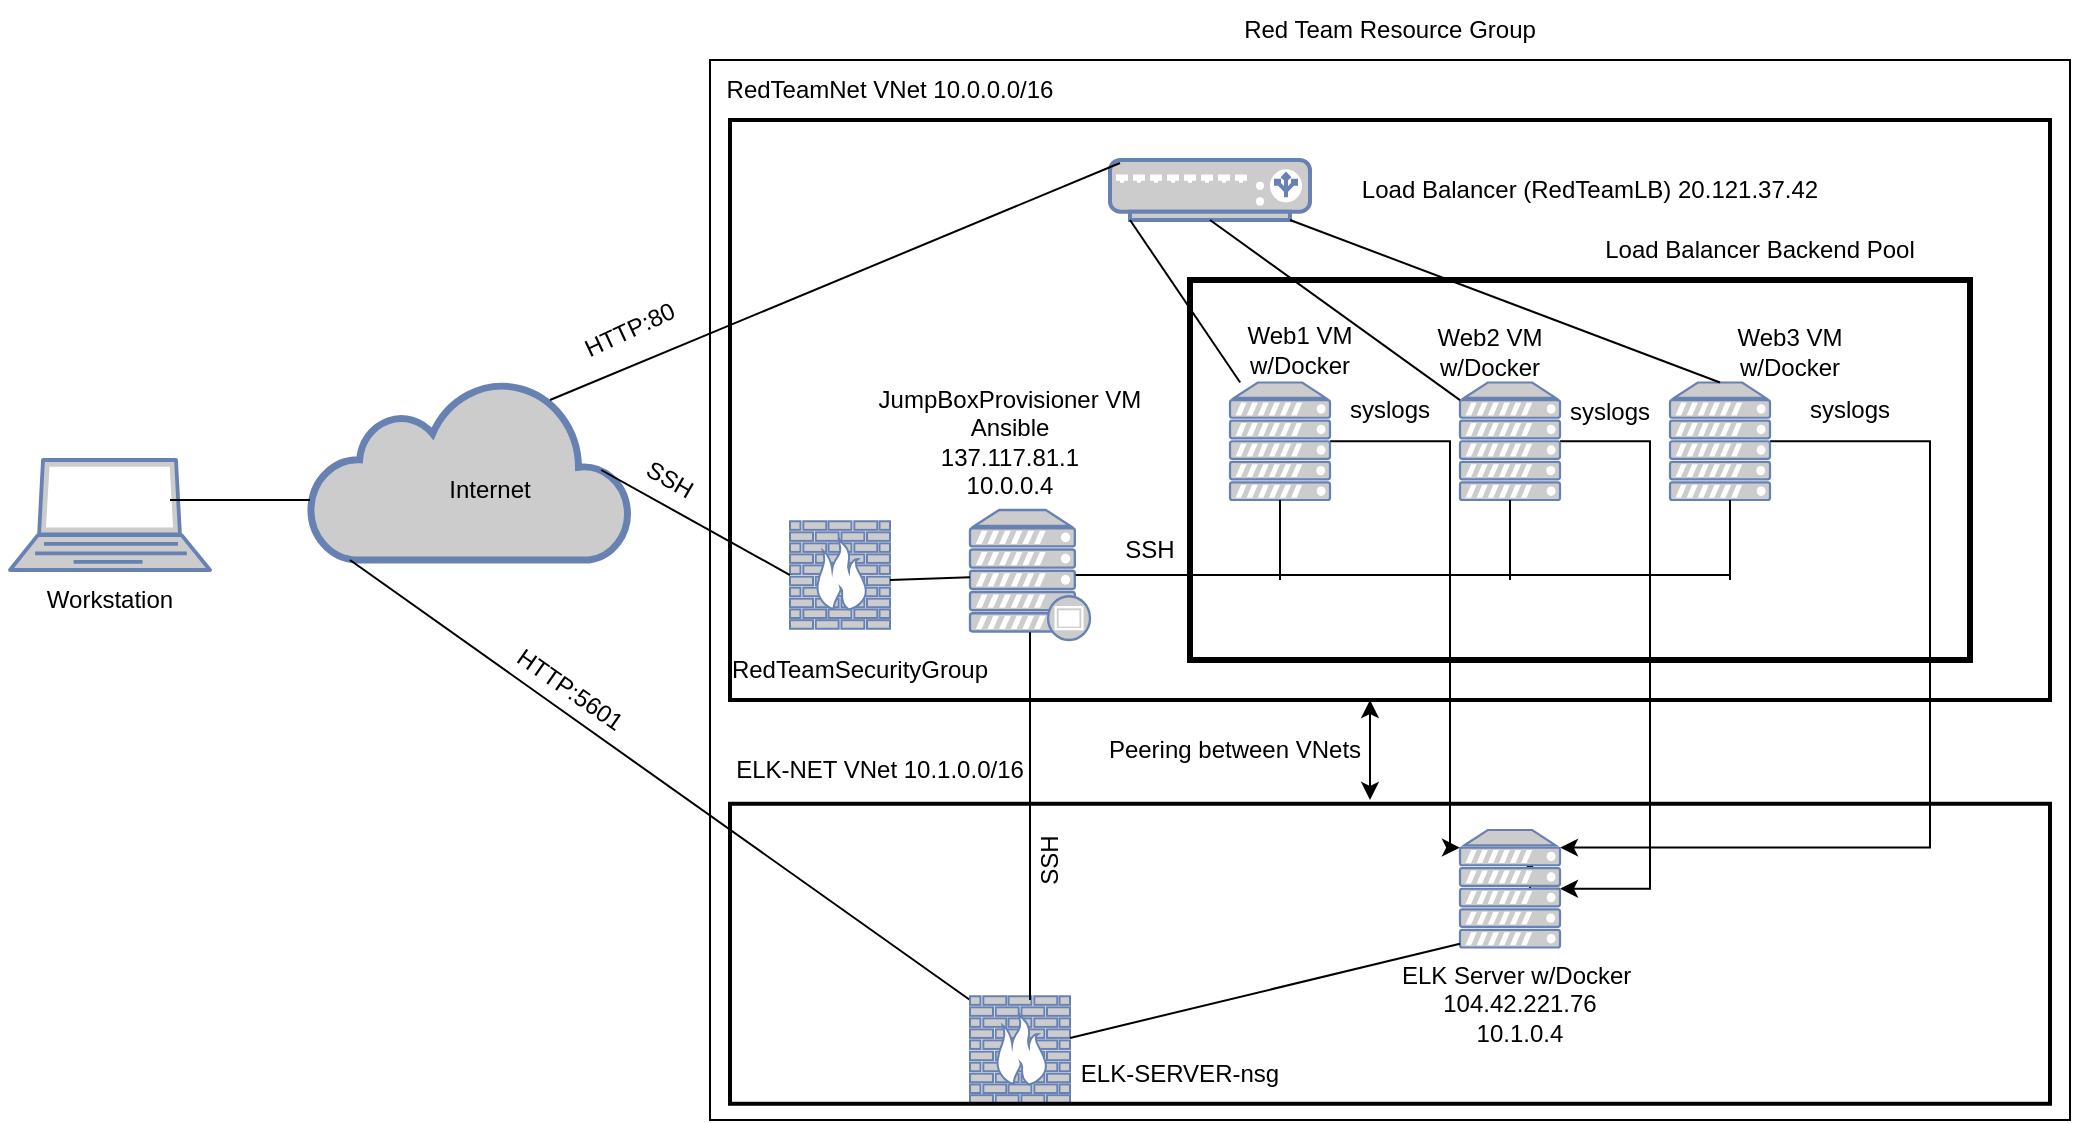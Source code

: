 <mxfile version="15.9.4" type="device"><diagram id="HUrHB--n2hakSX6Dq5rJ" name="Page-2"><mxGraphModel dx="1888" dy="1621" grid="1" gridSize="10" guides="1" tooltips="1" connect="1" arrows="1" fold="1" page="1" pageScale="1" pageWidth="850" pageHeight="1100" math="0" shadow="0"><root><mxCell id="uXVj5OosGhm--CCWw_4j-0"/><mxCell id="uXVj5OosGhm--CCWw_4j-1" parent="uXVj5OosGhm--CCWw_4j-0"/><mxCell id="OC7L8NC5acx4SqRDY4nD-0" value="" style="rounded=0;whiteSpace=wrap;html=1;fillColor=none;" parent="uXVj5OosGhm--CCWw_4j-1" vertex="1"><mxGeometry x="160" y="-80" width="680" height="530" as="geometry"/></mxCell><mxCell id="OC7L8NC5acx4SqRDY4nD-2" value="" style="rounded=0;whiteSpace=wrap;html=1;fillColor=none;strokeWidth=2;" parent="uXVj5OosGhm--CCWw_4j-1" vertex="1"><mxGeometry x="170" y="-50" width="660" height="290" as="geometry"/></mxCell><mxCell id="Rto4sZghwEUdUfGP_m4p-61" value="" style="fontColor=#0066CC;verticalAlign=top;verticalLabelPosition=bottom;labelPosition=center;align=center;html=1;outlineConnect=0;fillColor=#CCCCCC;strokeColor=#6881B3;gradientColor=none;gradientDirection=north;strokeWidth=2;shape=mxgraph.networks.proxy_server;" parent="uXVj5OosGhm--CCWw_4j-1" vertex="1"><mxGeometry x="290" y="145" width="60" height="65" as="geometry"/></mxCell><mxCell id="wJ2Mn1t1ukvCCgAWFMEt-35" style="edgeStyle=orthogonalEdgeStyle;rounded=0;orthogonalLoop=1;jettySize=auto;html=1;exitX=1;exitY=0.5;exitDx=0;exitDy=0;exitPerimeter=0;entryX=0;entryY=0.15;entryDx=0;entryDy=0;entryPerimeter=0;" edge="1" parent="uXVj5OosGhm--CCWw_4j-1" source="Rto4sZghwEUdUfGP_m4p-63" target="Rto4sZghwEUdUfGP_m4p-67"><mxGeometry relative="1" as="geometry"><Array as="points"><mxPoint x="530" y="111"/><mxPoint x="530" y="314"/></Array></mxGeometry></mxCell><mxCell id="Rto4sZghwEUdUfGP_m4p-63" value="" style="fontColor=#0066CC;verticalAlign=top;verticalLabelPosition=bottom;labelPosition=center;align=center;html=1;outlineConnect=0;fillColor=#CCCCCC;strokeColor=#6881B3;gradientColor=none;gradientDirection=north;strokeWidth=2;shape=mxgraph.networks.server;" parent="uXVj5OosGhm--CCWw_4j-1" vertex="1"><mxGeometry x="420" y="81.25" width="50" height="58.75" as="geometry"/></mxCell><mxCell id="wJ2Mn1t1ukvCCgAWFMEt-32" style="edgeStyle=orthogonalEdgeStyle;rounded=0;orthogonalLoop=1;jettySize=auto;html=1;exitX=1;exitY=0.5;exitDx=0;exitDy=0;exitPerimeter=0;entryX=1;entryY=0.5;entryDx=0;entryDy=0;entryPerimeter=0;" edge="1" parent="uXVj5OosGhm--CCWw_4j-1" source="Rto4sZghwEUdUfGP_m4p-64" target="Rto4sZghwEUdUfGP_m4p-67"><mxGeometry relative="1" as="geometry"><Array as="points"><mxPoint x="630" y="111"/><mxPoint x="630" y="334"/></Array></mxGeometry></mxCell><mxCell id="Rto4sZghwEUdUfGP_m4p-64" value="" style="fontColor=#0066CC;verticalAlign=top;verticalLabelPosition=bottom;labelPosition=center;align=center;html=1;outlineConnect=0;fillColor=#CCCCCC;strokeColor=#6881B3;gradientColor=none;gradientDirection=north;strokeWidth=2;shape=mxgraph.networks.server;" parent="uXVj5OosGhm--CCWw_4j-1" vertex="1"><mxGeometry x="535" y="81.25" width="50" height="58.75" as="geometry"/></mxCell><mxCell id="wJ2Mn1t1ukvCCgAWFMEt-28" style="edgeStyle=orthogonalEdgeStyle;rounded=0;orthogonalLoop=1;jettySize=auto;html=1;exitX=1;exitY=0.5;exitDx=0;exitDy=0;exitPerimeter=0;entryX=0.606;entryY=0.25;entryDx=0;entryDy=0;entryPerimeter=0;startArrow=none;" edge="1" parent="uXVj5OosGhm--CCWw_4j-1" source="Rto4sZghwEUdUfGP_m4p-67"><mxGeometry relative="1" as="geometry"><mxPoint x="569.96" y="320" as="targetPoint"/></mxGeometry></mxCell><mxCell id="wJ2Mn1t1ukvCCgAWFMEt-34" style="edgeStyle=orthogonalEdgeStyle;rounded=0;orthogonalLoop=1;jettySize=auto;html=1;exitX=1;exitY=0.5;exitDx=0;exitDy=0;exitPerimeter=0;entryX=1;entryY=0.15;entryDx=0;entryDy=0;entryPerimeter=0;" edge="1" parent="uXVj5OosGhm--CCWw_4j-1" source="Rto4sZghwEUdUfGP_m4p-65" target="Rto4sZghwEUdUfGP_m4p-67"><mxGeometry relative="1" as="geometry"><Array as="points"><mxPoint x="770" y="111"/><mxPoint x="770" y="314"/></Array></mxGeometry></mxCell><mxCell id="Rto4sZghwEUdUfGP_m4p-65" value="" style="fontColor=#0066CC;verticalAlign=top;verticalLabelPosition=bottom;labelPosition=center;align=center;html=1;outlineConnect=0;fillColor=#CCCCCC;strokeColor=#6881B3;gradientColor=none;gradientDirection=north;strokeWidth=2;shape=mxgraph.networks.server;" parent="uXVj5OosGhm--CCWw_4j-1" vertex="1"><mxGeometry x="640" y="81.25" width="50" height="58.75" as="geometry"/></mxCell><mxCell id="Rto4sZghwEUdUfGP_m4p-68" value="" style="fontColor=#0066CC;verticalAlign=top;verticalLabelPosition=bottom;labelPosition=center;align=center;html=1;outlineConnect=0;fillColor=#CCCCCC;strokeColor=#6881B3;gradientColor=none;gradientDirection=north;strokeWidth=2;shape=mxgraph.networks.load_balancer;" parent="uXVj5OosGhm--CCWw_4j-1" vertex="1"><mxGeometry x="360" y="-30" width="100" height="30" as="geometry"/></mxCell><mxCell id="wJ2Mn1t1ukvCCgAWFMEt-1" value="" style="fontColor=#0066CC;verticalAlign=top;verticalLabelPosition=bottom;labelPosition=center;align=center;html=1;outlineConnect=0;fillColor=#CCCCCC;strokeColor=#6881B3;gradientColor=none;gradientDirection=north;strokeWidth=2;shape=mxgraph.networks.firewall;" vertex="1" parent="uXVj5OosGhm--CCWw_4j-1"><mxGeometry x="200" y="150.63" width="50" height="53.75" as="geometry"/></mxCell><mxCell id="wJ2Mn1t1ukvCCgAWFMEt-2" value="" style="html=1;outlineConnect=0;fillColor=#CCCCCC;strokeColor=#6881B3;gradientColor=none;gradientDirection=north;strokeWidth=2;shape=mxgraph.networks.cloud;fontColor=#ffffff;" vertex="1" parent="uXVj5OosGhm--CCWw_4j-1"><mxGeometry x="-40" y="80" width="160" height="90" as="geometry"/></mxCell><mxCell id="wJ2Mn1t1ukvCCgAWFMEt-3" value="" style="fontColor=#0066CC;verticalAlign=top;verticalLabelPosition=bottom;labelPosition=center;align=center;html=1;outlineConnect=0;fillColor=#CCCCCC;strokeColor=#6881B3;gradientColor=none;gradientDirection=north;strokeWidth=2;shape=mxgraph.networks.laptop;" vertex="1" parent="uXVj5OosGhm--CCWw_4j-1"><mxGeometry x="-190" y="120" width="100" height="55" as="geometry"/></mxCell><mxCell id="wJ2Mn1t1ukvCCgAWFMEt-6" value="" style="endArrow=none;html=1;rounded=0;entryX=0;entryY=0.5;entryDx=0;entryDy=0;entryPerimeter=0;exitX=0.91;exitY=0.5;exitDx=0;exitDy=0;exitPerimeter=0;" edge="1" parent="uXVj5OosGhm--CCWw_4j-1" source="wJ2Mn1t1ukvCCgAWFMEt-2" target="wJ2Mn1t1ukvCCgAWFMEt-1"><mxGeometry width="50" height="50" relative="1" as="geometry"><mxPoint x="70" y="83" as="sourcePoint"/><mxPoint x="120" y="40" as="targetPoint"/></mxGeometry></mxCell><mxCell id="wJ2Mn1t1ukvCCgAWFMEt-10" value="" style="endArrow=classic;startArrow=classic;html=1;rounded=0;" edge="1" parent="uXVj5OosGhm--CCWw_4j-1"><mxGeometry width="50" height="50" relative="1" as="geometry"><mxPoint x="490" y="290" as="sourcePoint"/><mxPoint x="490" y="240" as="targetPoint"/></mxGeometry></mxCell><mxCell id="wJ2Mn1t1ukvCCgAWFMEt-12" value="Peering between VNets" style="text;html=1;strokeColor=none;fillColor=none;align=center;verticalAlign=middle;whiteSpace=wrap;rounded=0;" vertex="1" parent="uXVj5OosGhm--CCWw_4j-1"><mxGeometry x="340" y="250" width="165" height="30" as="geometry"/></mxCell><mxCell id="wJ2Mn1t1ukvCCgAWFMEt-14" value="" style="endArrow=none;html=1;rounded=0;" edge="1" parent="uXVj5OosGhm--CCWw_4j-1"><mxGeometry width="50" height="50" relative="1" as="geometry"><mxPoint x="290" y="390" as="sourcePoint"/><mxPoint x="-20" y="170" as="targetPoint"/></mxGeometry></mxCell><mxCell id="wJ2Mn1t1ukvCCgAWFMEt-15" value="" style="endArrow=none;html=1;rounded=0;entryX=0.05;entryY=0.05;entryDx=0;entryDy=0;entryPerimeter=0;" edge="1" parent="uXVj5OosGhm--CCWw_4j-1" target="Rto4sZghwEUdUfGP_m4p-68"><mxGeometry width="50" height="50" relative="1" as="geometry"><mxPoint x="80" y="90" as="sourcePoint"/><mxPoint x="130" y="40" as="targetPoint"/></mxGeometry></mxCell><mxCell id="wJ2Mn1t1ukvCCgAWFMEt-16" value="" style="endArrow=none;html=1;rounded=0;" edge="1" parent="uXVj5OosGhm--CCWw_4j-1" source="Rto4sZghwEUdUfGP_m4p-63"><mxGeometry width="50" height="50" relative="1" as="geometry"><mxPoint x="320" y="50" as="sourcePoint"/><mxPoint x="370" as="targetPoint"/></mxGeometry></mxCell><mxCell id="wJ2Mn1t1ukvCCgAWFMEt-18" value="" style="endArrow=none;html=1;rounded=0;entryX=0;entryY=0.15;entryDx=0;entryDy=0;entryPerimeter=0;" edge="1" parent="uXVj5OosGhm--CCWw_4j-1" target="Rto4sZghwEUdUfGP_m4p-64"><mxGeometry width="50" height="50" relative="1" as="geometry"><mxPoint x="410" as="sourcePoint"/><mxPoint x="460" y="-50" as="targetPoint"/></mxGeometry></mxCell><mxCell id="wJ2Mn1t1ukvCCgAWFMEt-19" value="" style="endArrow=none;html=1;rounded=0;entryX=0.5;entryY=0;entryDx=0;entryDy=0;entryPerimeter=0;" edge="1" parent="uXVj5OosGhm--CCWw_4j-1" target="Rto4sZghwEUdUfGP_m4p-65"><mxGeometry width="50" height="50" relative="1" as="geometry"><mxPoint x="450" as="sourcePoint"/><mxPoint x="500" y="-50" as="targetPoint"/></mxGeometry></mxCell><mxCell id="wJ2Mn1t1ukvCCgAWFMEt-22" value="" style="endArrow=none;html=1;rounded=0;exitX=0.88;exitY=0.5;exitDx=0;exitDy=0;exitPerimeter=0;entryX=0.897;entryY=0.809;entryDx=0;entryDy=0;entryPerimeter=0;" edge="1" parent="uXVj5OosGhm--CCWw_4j-1" source="Rto4sZghwEUdUfGP_m4p-61"><mxGeometry width="50" height="50" relative="1" as="geometry"><mxPoint x="400" y="220" as="sourcePoint"/><mxPoint x="670.13" y="177.53" as="targetPoint"/></mxGeometry></mxCell><mxCell id="wJ2Mn1t1ukvCCgAWFMEt-23" value="" style="endArrow=none;html=1;rounded=0;" edge="1" parent="uXVj5OosGhm--CCWw_4j-1"><mxGeometry width="50" height="50" relative="1" as="geometry"><mxPoint x="670" y="180" as="sourcePoint"/><mxPoint x="670" y="140" as="targetPoint"/></mxGeometry></mxCell><mxCell id="wJ2Mn1t1ukvCCgAWFMEt-24" value="" style="endArrow=none;html=1;rounded=0;" edge="1" parent="uXVj5OosGhm--CCWw_4j-1"><mxGeometry width="50" height="50" relative="1" as="geometry"><mxPoint x="560" y="180" as="sourcePoint"/><mxPoint x="560" y="140" as="targetPoint"/></mxGeometry></mxCell><mxCell id="wJ2Mn1t1ukvCCgAWFMEt-25" value="" style="endArrow=none;html=1;rounded=0;" edge="1" parent="uXVj5OosGhm--CCWw_4j-1" target="Rto4sZghwEUdUfGP_m4p-61"><mxGeometry width="50" height="50" relative="1" as="geometry"><mxPoint x="250" y="180" as="sourcePoint"/><mxPoint x="300" y="130" as="targetPoint"/></mxGeometry></mxCell><mxCell id="wJ2Mn1t1ukvCCgAWFMEt-26" value="" style="endArrow=none;html=1;rounded=0;entryX=0.5;entryY=1;entryDx=0;entryDy=0;entryPerimeter=0;" edge="1" parent="uXVj5OosGhm--CCWw_4j-1" target="Rto4sZghwEUdUfGP_m4p-63"><mxGeometry width="50" height="50" relative="1" as="geometry"><mxPoint x="445" y="180" as="sourcePoint"/><mxPoint x="450" y="170" as="targetPoint"/></mxGeometry></mxCell><mxCell id="Rto4sZghwEUdUfGP_m4p-67" value="" style="fontColor=#0066CC;verticalAlign=top;verticalLabelPosition=bottom;labelPosition=center;align=center;html=1;outlineConnect=0;fillColor=#CCCCCC;strokeColor=#6881B3;gradientColor=none;gradientDirection=north;strokeWidth=2;shape=mxgraph.networks.server;" parent="uXVj5OosGhm--CCWw_4j-1" vertex="1"><mxGeometry x="535" y="305" width="50" height="58.75" as="geometry"/></mxCell><mxCell id="wJ2Mn1t1ukvCCgAWFMEt-36" value="" style="fontColor=#0066CC;verticalAlign=top;verticalLabelPosition=bottom;labelPosition=center;align=center;html=1;outlineConnect=0;fillColor=#CCCCCC;strokeColor=#6881B3;gradientColor=none;gradientDirection=north;strokeWidth=2;shape=mxgraph.networks.firewall;" vertex="1" parent="uXVj5OosGhm--CCWw_4j-1"><mxGeometry x="290" y="388.13" width="50" height="53.75" as="geometry"/></mxCell><mxCell id="wJ2Mn1t1ukvCCgAWFMEt-38" value="" style="rounded=0;whiteSpace=wrap;html=1;fillColor=none;strokeWidth=2;" vertex="1" parent="uXVj5OosGhm--CCWw_4j-1"><mxGeometry x="170" y="291.88" width="660" height="150" as="geometry"/></mxCell><mxCell id="wJ2Mn1t1ukvCCgAWFMEt-39" value="syslogs" style="text;html=1;strokeColor=none;fillColor=none;align=center;verticalAlign=middle;whiteSpace=wrap;rounded=0;" vertex="1" parent="uXVj5OosGhm--CCWw_4j-1"><mxGeometry x="700" y="80" width="60" height="30" as="geometry"/></mxCell><mxCell id="wJ2Mn1t1ukvCCgAWFMEt-42" value="syslogs" style="text;html=1;strokeColor=none;fillColor=none;align=center;verticalAlign=middle;whiteSpace=wrap;rounded=0;" vertex="1" parent="uXVj5OosGhm--CCWw_4j-1"><mxGeometry x="580" y="81.25" width="60" height="30" as="geometry"/></mxCell><mxCell id="wJ2Mn1t1ukvCCgAWFMEt-43" value="syslogs" style="text;html=1;strokeColor=none;fillColor=none;align=center;verticalAlign=middle;whiteSpace=wrap;rounded=0;" vertex="1" parent="uXVj5OosGhm--CCWw_4j-1"><mxGeometry x="470" y="80" width="60" height="30" as="geometry"/></mxCell><mxCell id="wJ2Mn1t1ukvCCgAWFMEt-44" value="RedTeamNet VNet 10.0.0.0/16" style="text;html=1;strokeColor=none;fillColor=none;align=center;verticalAlign=middle;whiteSpace=wrap;rounded=0;" vertex="1" parent="uXVj5OosGhm--CCWw_4j-1"><mxGeometry x="150" y="-80" width="200" height="30" as="geometry"/></mxCell><mxCell id="wJ2Mn1t1ukvCCgAWFMEt-45" value="Load Balancer (RedTeamLB) 20.121.37.42" style="text;html=1;strokeColor=none;fillColor=none;align=center;verticalAlign=middle;whiteSpace=wrap;rounded=0;" vertex="1" parent="uXVj5OosGhm--CCWw_4j-1"><mxGeometry x="470" y="-30" width="260" height="30" as="geometry"/></mxCell><mxCell id="wJ2Mn1t1ukvCCgAWFMEt-46" value="Web1 VM&lt;br&gt;w/Docker" style="text;html=1;strokeColor=none;fillColor=none;align=center;verticalAlign=middle;whiteSpace=wrap;rounded=0;" vertex="1" parent="uXVj5OosGhm--CCWw_4j-1"><mxGeometry x="425" y="50" width="60" height="30" as="geometry"/></mxCell><mxCell id="wJ2Mn1t1ukvCCgAWFMEt-47" value="Web2 VM&lt;br&gt;w/Docker" style="text;html=1;strokeColor=none;fillColor=none;align=center;verticalAlign=middle;whiteSpace=wrap;rounded=0;" vertex="1" parent="uXVj5OosGhm--CCWw_4j-1"><mxGeometry x="520" y="51.25" width="60" height="30" as="geometry"/></mxCell><mxCell id="wJ2Mn1t1ukvCCgAWFMEt-48" value="Web3 VM&lt;br&gt;w/Docker" style="text;html=1;strokeColor=none;fillColor=none;align=center;verticalAlign=middle;whiteSpace=wrap;rounded=0;" vertex="1" parent="uXVj5OosGhm--CCWw_4j-1"><mxGeometry x="670" y="51.25" width="60" height="30" as="geometry"/></mxCell><mxCell id="wJ2Mn1t1ukvCCgAWFMEt-50" value="" style="rounded=0;whiteSpace=wrap;html=1;fillColor=none;strokeWidth=3;" vertex="1" parent="uXVj5OosGhm--CCWw_4j-1"><mxGeometry x="400" y="30" width="390" height="190" as="geometry"/></mxCell><mxCell id="wJ2Mn1t1ukvCCgAWFMEt-51" value="Load Balancer Backend Pool" style="text;html=1;strokeColor=none;fillColor=none;align=center;verticalAlign=middle;whiteSpace=wrap;rounded=0;" vertex="1" parent="uXVj5OosGhm--CCWw_4j-1"><mxGeometry x="600" width="170" height="30" as="geometry"/></mxCell><mxCell id="wJ2Mn1t1ukvCCgAWFMEt-52" value="ELK Server w/Docker&amp;nbsp;&lt;br&gt;104.42.221.76&lt;br&gt;10.1.0.4" style="text;html=1;strokeColor=none;fillColor=none;align=center;verticalAlign=middle;whiteSpace=wrap;rounded=0;" vertex="1" parent="uXVj5OosGhm--CCWw_4j-1"><mxGeometry x="490" y="363.75" width="150" height="56.25" as="geometry"/></mxCell><mxCell id="wJ2Mn1t1ukvCCgAWFMEt-53" value="JumpBoxProvisioner VM&lt;br&gt;Ansible&lt;br&gt;137.117.81.1&lt;br&gt;10.0.0.4" style="text;html=1;strokeColor=none;fillColor=none;align=center;verticalAlign=middle;whiteSpace=wrap;rounded=0;" vertex="1" parent="uXVj5OosGhm--CCWw_4j-1"><mxGeometry x="240" y="98.13" width="140" height="25" as="geometry"/></mxCell><mxCell id="wJ2Mn1t1ukvCCgAWFMEt-54" value="Red Team Resource Group" style="text;html=1;strokeColor=none;fillColor=none;align=center;verticalAlign=middle;whiteSpace=wrap;rounded=0;" vertex="1" parent="uXVj5OosGhm--CCWw_4j-1"><mxGeometry x="320" y="-110" width="360" height="30" as="geometry"/></mxCell><mxCell id="wJ2Mn1t1ukvCCgAWFMEt-55" value="ELK-SERVER-nsg" style="text;html=1;strokeColor=none;fillColor=none;align=center;verticalAlign=middle;whiteSpace=wrap;rounded=0;" vertex="1" parent="uXVj5OosGhm--CCWw_4j-1"><mxGeometry x="340" y="411.88" width="110" height="30" as="geometry"/></mxCell><mxCell id="wJ2Mn1t1ukvCCgAWFMEt-56" value="RedTeamSecurityGroup&lt;br&gt;" style="text;html=1;strokeColor=none;fillColor=none;align=center;verticalAlign=middle;whiteSpace=wrap;rounded=0;" vertex="1" parent="uXVj5OosGhm--CCWw_4j-1"><mxGeometry x="170" y="210" width="130" height="30" as="geometry"/></mxCell><mxCell id="wJ2Mn1t1ukvCCgAWFMEt-58" value="" style="endArrow=none;html=1;rounded=0;" edge="1" parent="uXVj5OosGhm--CCWw_4j-1"><mxGeometry width="50" height="50" relative="1" as="geometry"><mxPoint x="-110" y="140" as="sourcePoint"/><mxPoint x="-40" y="140" as="targetPoint"/></mxGeometry></mxCell><mxCell id="wJ2Mn1t1ukvCCgAWFMEt-59" value="HTTP:5601" style="text;html=1;strokeColor=none;fillColor=none;align=center;verticalAlign=middle;whiteSpace=wrap;rounded=0;rotation=35;" vertex="1" parent="uXVj5OosGhm--CCWw_4j-1"><mxGeometry x="60" y="220" width="60" height="30" as="geometry"/></mxCell><mxCell id="wJ2Mn1t1ukvCCgAWFMEt-60" value="Internet" style="text;html=1;strokeColor=none;fillColor=none;align=center;verticalAlign=middle;whiteSpace=wrap;rounded=0;" vertex="1" parent="uXVj5OosGhm--CCWw_4j-1"><mxGeometry x="20" y="120" width="60" height="30" as="geometry"/></mxCell><mxCell id="wJ2Mn1t1ukvCCgAWFMEt-62" value="" style="endArrow=none;html=1;rounded=0;entryX=0.5;entryY=0.94;entryDx=0;entryDy=0;entryPerimeter=0;" edge="1" parent="uXVj5OosGhm--CCWw_4j-1" target="Rto4sZghwEUdUfGP_m4p-61"><mxGeometry width="50" height="50" relative="1" as="geometry"><mxPoint x="320" y="390" as="sourcePoint"/><mxPoint x="370" y="255" as="targetPoint"/></mxGeometry></mxCell><mxCell id="wJ2Mn1t1ukvCCgAWFMEt-63" value="SSH" style="text;html=1;strokeColor=none;fillColor=none;align=center;verticalAlign=middle;whiteSpace=wrap;rounded=0;rotation=-90;" vertex="1" parent="uXVj5OosGhm--CCWw_4j-1"><mxGeometry x="300" y="305" width="60" height="30" as="geometry"/></mxCell><mxCell id="wJ2Mn1t1ukvCCgAWFMEt-67" value="" style="endArrow=none;html=1;rounded=0;" edge="1" parent="uXVj5OosGhm--CCWw_4j-1" source="wJ2Mn1t1ukvCCgAWFMEt-36"><mxGeometry width="50" height="50" relative="1" as="geometry"><mxPoint x="485" y="411.88" as="sourcePoint"/><mxPoint x="535" y="361.88" as="targetPoint"/></mxGeometry></mxCell><mxCell id="wJ2Mn1t1ukvCCgAWFMEt-68" value="ELK-NET VNet 10.1.0.0/16" style="text;html=1;strokeColor=none;fillColor=none;align=center;verticalAlign=middle;whiteSpace=wrap;rounded=0;" vertex="1" parent="uXVj5OosGhm--CCWw_4j-1"><mxGeometry x="160" y="260" width="170" height="30" as="geometry"/></mxCell><mxCell id="wJ2Mn1t1ukvCCgAWFMEt-70" value="SSH" style="text;html=1;strokeColor=none;fillColor=none;align=center;verticalAlign=middle;whiteSpace=wrap;rounded=0;rotation=30;" vertex="1" parent="uXVj5OosGhm--CCWw_4j-1"><mxGeometry x="110" y="120.0" width="60" height="20" as="geometry"/></mxCell><mxCell id="wJ2Mn1t1ukvCCgAWFMEt-71" value="SSH" style="text;html=1;strokeColor=none;fillColor=none;align=center;verticalAlign=middle;whiteSpace=wrap;rounded=0;" vertex="1" parent="uXVj5OosGhm--CCWw_4j-1"><mxGeometry x="350" y="155" width="60" height="20" as="geometry"/></mxCell><mxCell id="wJ2Mn1t1ukvCCgAWFMEt-72" value="HTTP:80" style="text;html=1;strokeColor=none;fillColor=none;align=center;verticalAlign=middle;whiteSpace=wrap;rounded=0;rotation=-25;" vertex="1" parent="uXVj5OosGhm--CCWw_4j-1"><mxGeometry x="90" y="40" width="60" height="30" as="geometry"/></mxCell><mxCell id="wJ2Mn1t1ukvCCgAWFMEt-73" value="Workstation" style="text;html=1;strokeColor=none;fillColor=none;align=center;verticalAlign=middle;whiteSpace=wrap;rounded=0;" vertex="1" parent="uXVj5OosGhm--CCWw_4j-1"><mxGeometry x="-195" y="175" width="110" height="30" as="geometry"/></mxCell></root></mxGraphModel></diagram></mxfile>